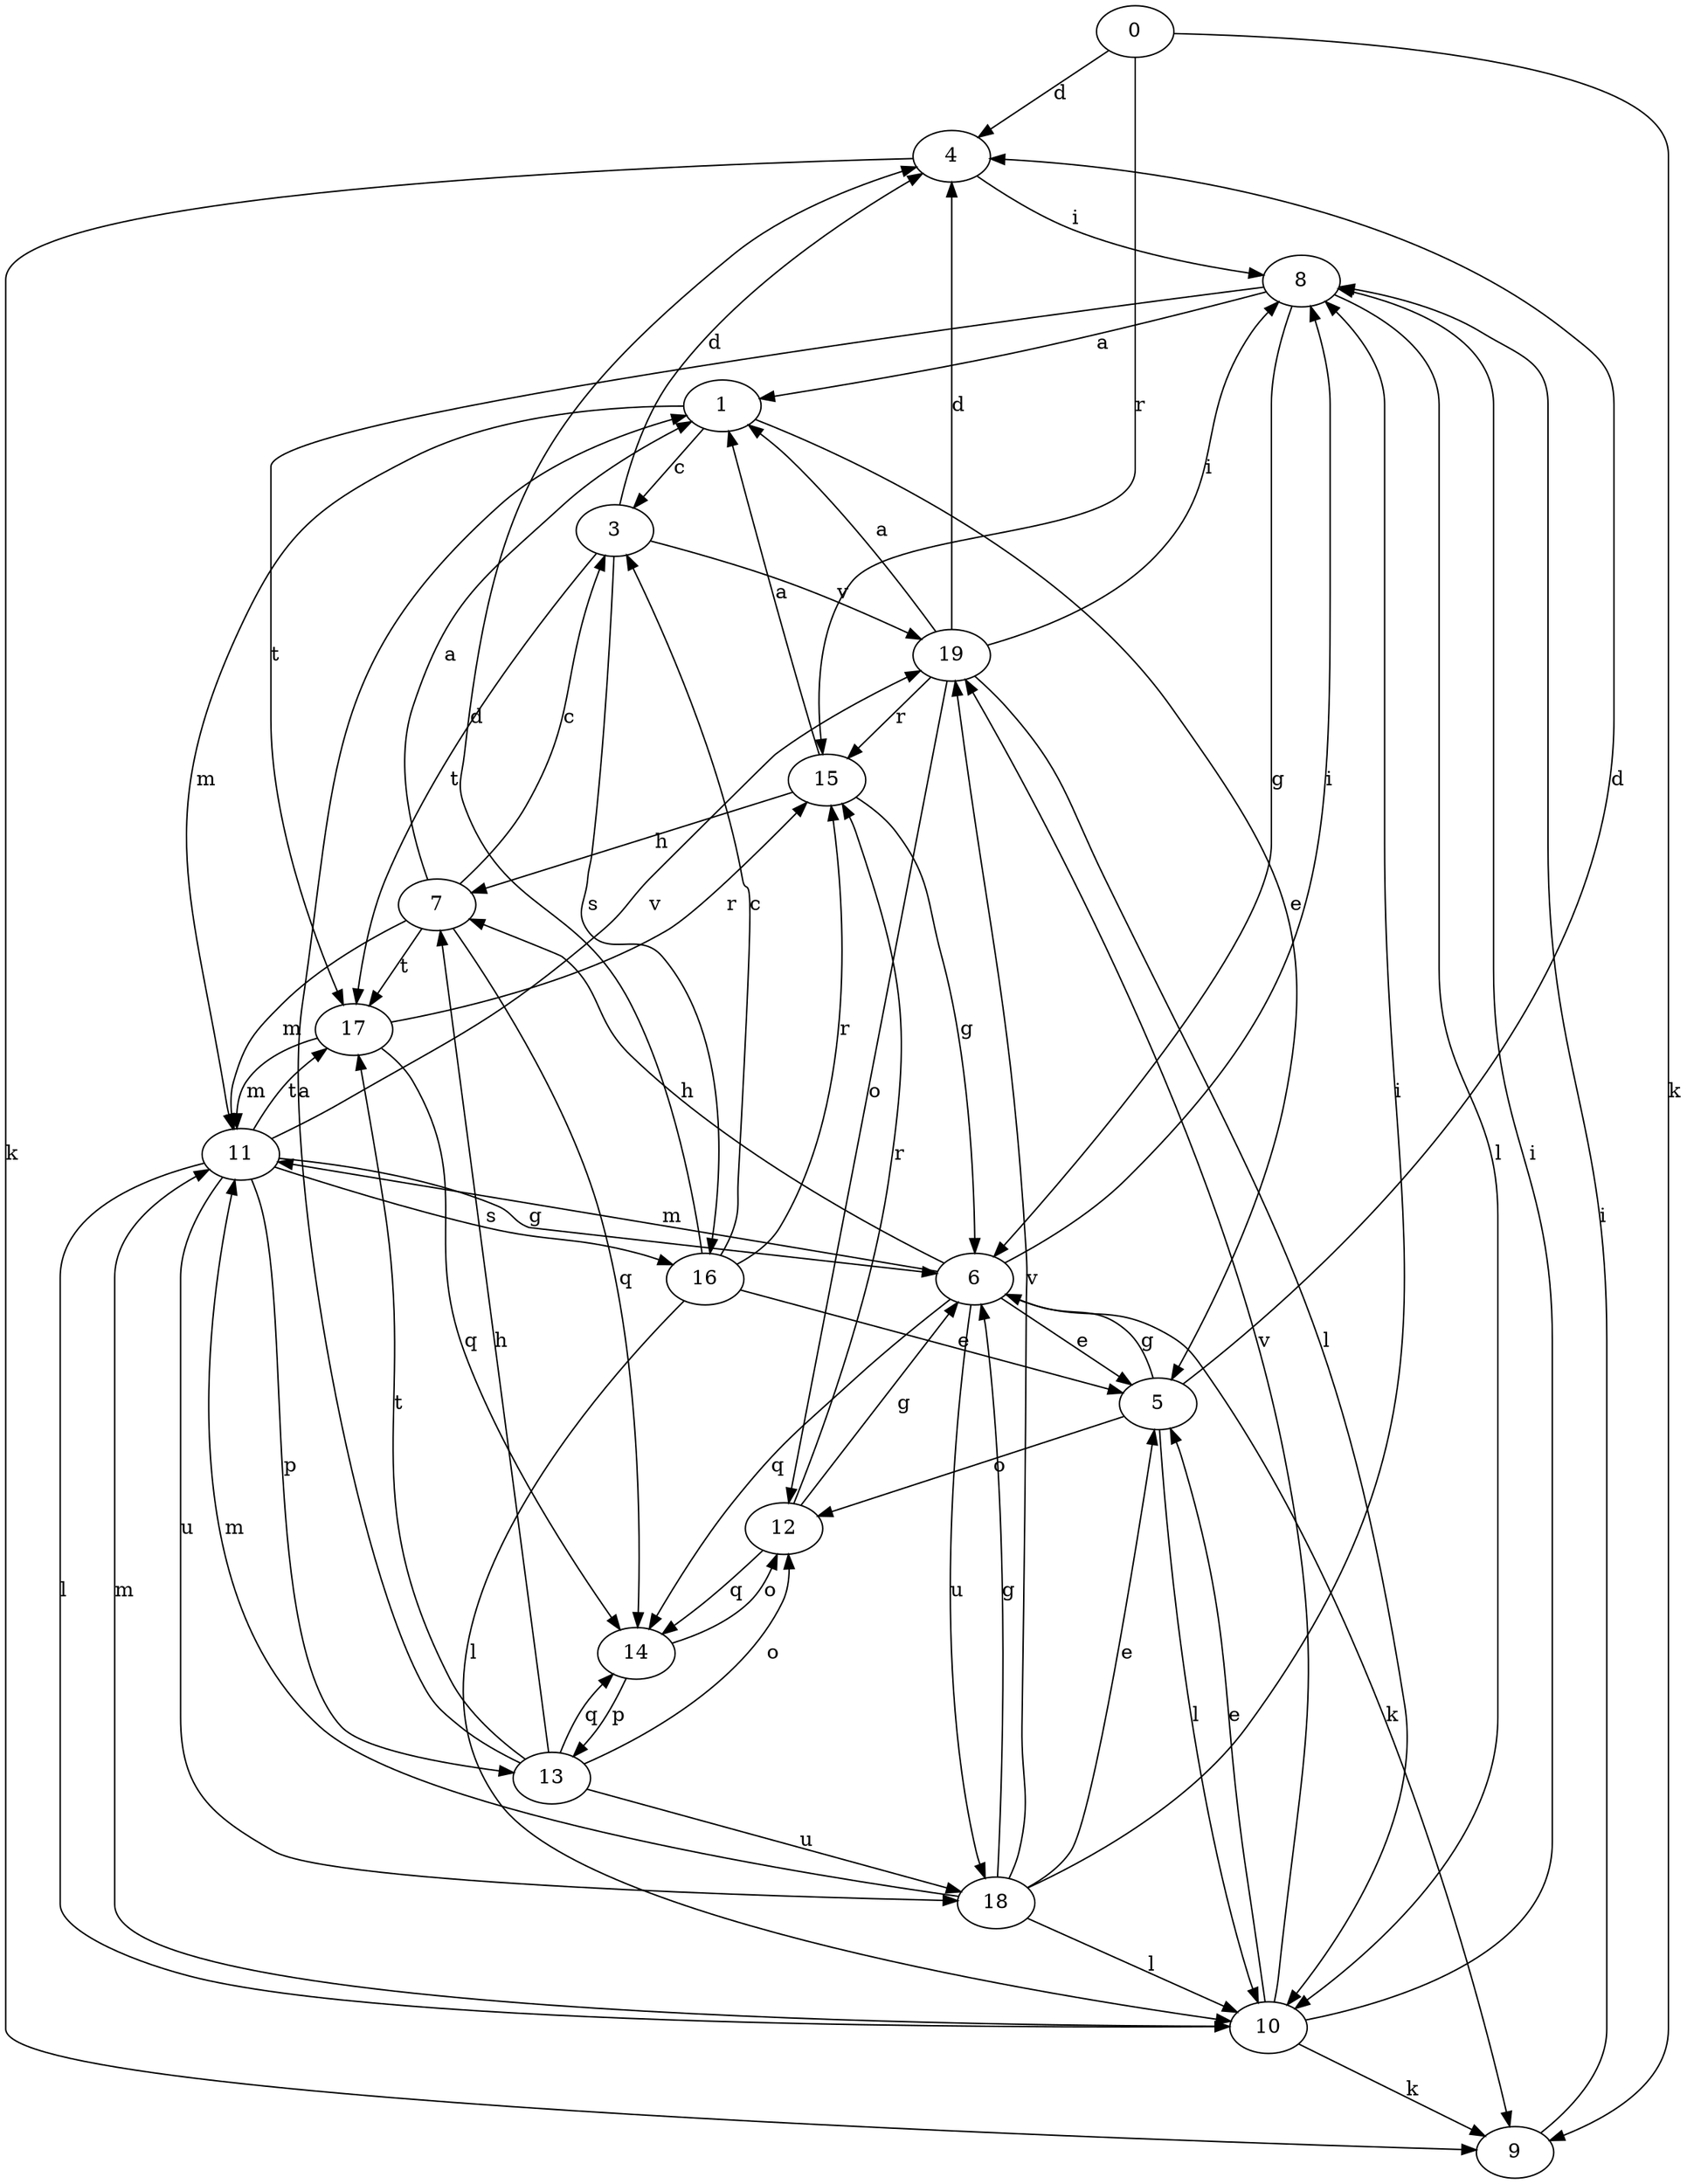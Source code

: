 strict digraph  {
0;
1;
3;
4;
5;
6;
7;
8;
9;
10;
11;
12;
13;
14;
15;
16;
17;
18;
19;
0 -> 4  [label=d];
0 -> 9  [label=k];
0 -> 15  [label=r];
1 -> 3  [label=c];
1 -> 5  [label=e];
1 -> 11  [label=m];
3 -> 4  [label=d];
3 -> 16  [label=s];
3 -> 17  [label=t];
3 -> 19  [label=v];
4 -> 8  [label=i];
4 -> 9  [label=k];
5 -> 4  [label=d];
5 -> 6  [label=g];
5 -> 10  [label=l];
5 -> 12  [label=o];
6 -> 5  [label=e];
6 -> 7  [label=h];
6 -> 8  [label=i];
6 -> 9  [label=k];
6 -> 11  [label=m];
6 -> 14  [label=q];
6 -> 18  [label=u];
7 -> 1  [label=a];
7 -> 3  [label=c];
7 -> 11  [label=m];
7 -> 14  [label=q];
7 -> 17  [label=t];
8 -> 1  [label=a];
8 -> 6  [label=g];
8 -> 10  [label=l];
8 -> 17  [label=t];
9 -> 8  [label=i];
10 -> 5  [label=e];
10 -> 8  [label=i];
10 -> 9  [label=k];
10 -> 11  [label=m];
10 -> 19  [label=v];
11 -> 6  [label=g];
11 -> 10  [label=l];
11 -> 13  [label=p];
11 -> 16  [label=s];
11 -> 17  [label=t];
11 -> 18  [label=u];
11 -> 19  [label=v];
12 -> 6  [label=g];
12 -> 14  [label=q];
12 -> 15  [label=r];
13 -> 1  [label=a];
13 -> 7  [label=h];
13 -> 12  [label=o];
13 -> 14  [label=q];
13 -> 17  [label=t];
13 -> 18  [label=u];
14 -> 12  [label=o];
14 -> 13  [label=p];
15 -> 1  [label=a];
15 -> 6  [label=g];
15 -> 7  [label=h];
16 -> 3  [label=c];
16 -> 4  [label=d];
16 -> 5  [label=e];
16 -> 10  [label=l];
16 -> 15  [label=r];
17 -> 11  [label=m];
17 -> 14  [label=q];
17 -> 15  [label=r];
18 -> 5  [label=e];
18 -> 6  [label=g];
18 -> 8  [label=i];
18 -> 10  [label=l];
18 -> 11  [label=m];
18 -> 19  [label=v];
19 -> 1  [label=a];
19 -> 4  [label=d];
19 -> 8  [label=i];
19 -> 10  [label=l];
19 -> 12  [label=o];
19 -> 15  [label=r];
}
